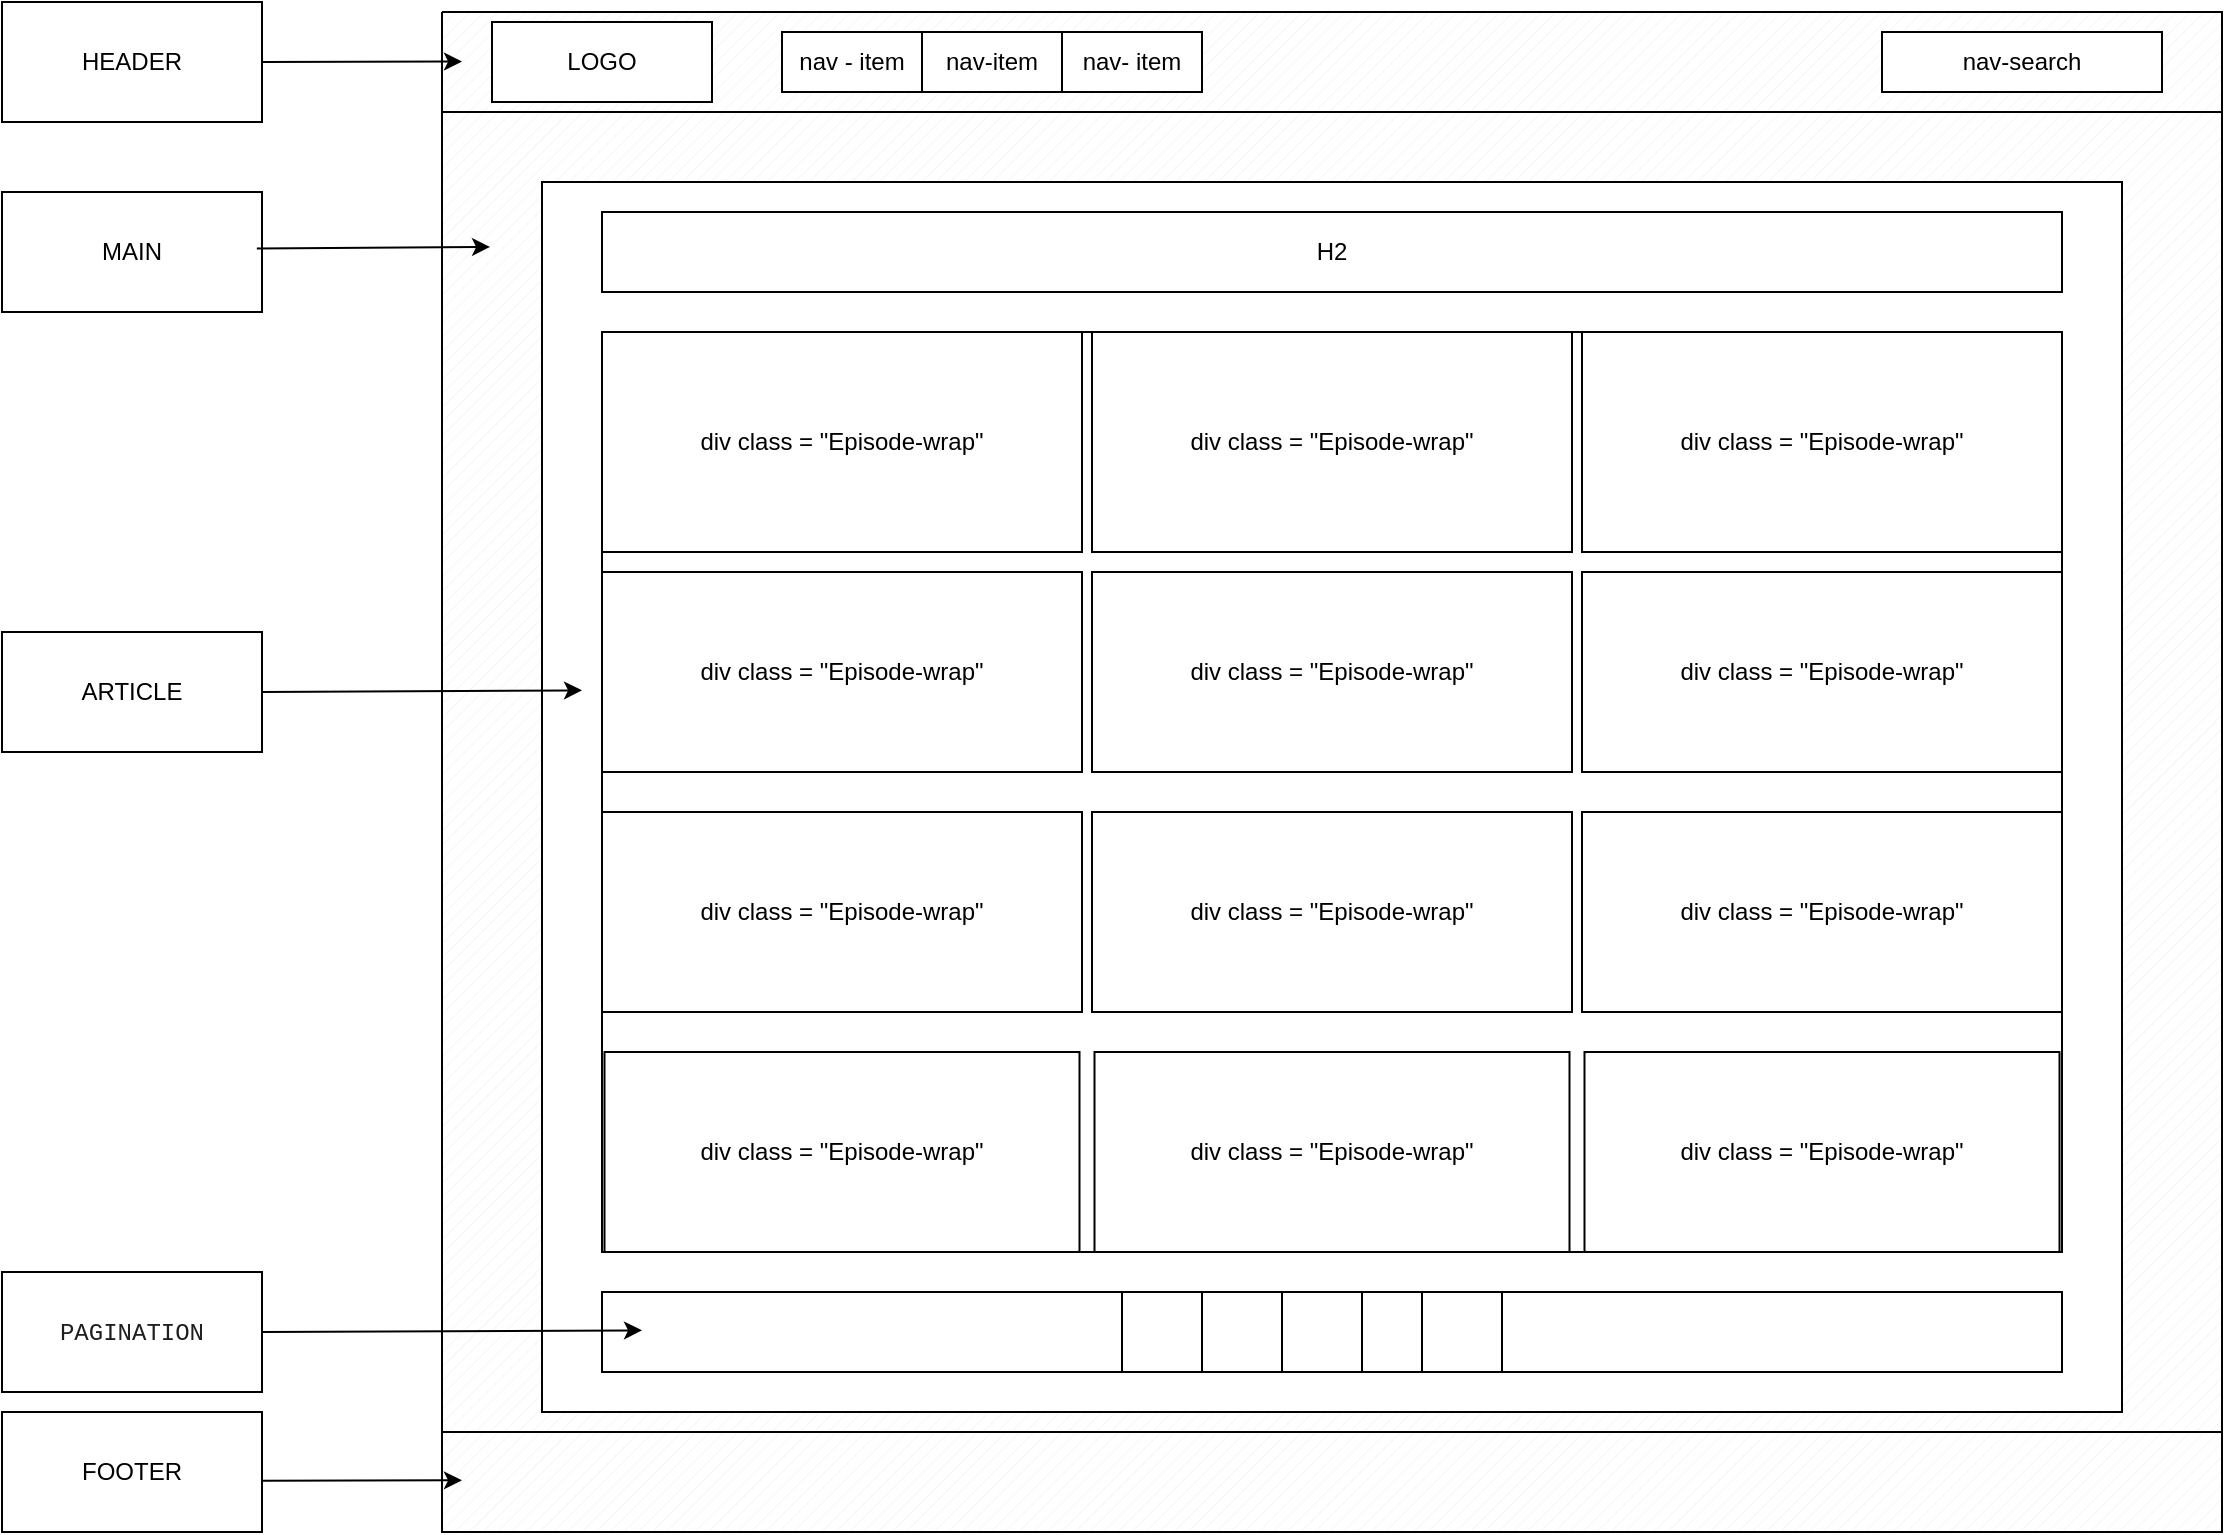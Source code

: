 <mxfile version="26.0.12">
  <diagram name="Page-1" id="tnoHVawWVauWBKUUOApl">
    <mxGraphModel dx="2934" dy="1130" grid="1" gridSize="10" guides="1" tooltips="1" connect="1" arrows="1" fold="1" page="1" pageScale="1" pageWidth="850" pageHeight="1100" math="0" shadow="0">
      <root>
        <mxCell id="0" />
        <mxCell id="1" parent="0" />
        <mxCell id="jpKD6d3QeLW8SZ5XdmQi-2" value="" style="verticalLabelPosition=bottom;verticalAlign=top;html=1;shape=mxgraph.basic.patternFillRect;fillStyle=diag;step=5;fillStrokeWidth=0.2;fillStrokeColor=#dddddd;" parent="1" vertex="1">
          <mxGeometry x="-280" y="80" width="890" height="50" as="geometry" />
        </mxCell>
        <mxCell id="jpKD6d3QeLW8SZ5XdmQi-3" value="LOGO" style="rounded=0;whiteSpace=wrap;html=1;" parent="1" vertex="1">
          <mxGeometry x="-255" y="85" width="110" height="40" as="geometry" />
        </mxCell>
        <mxCell id="jpKD6d3QeLW8SZ5XdmQi-4" value="nav - item" style="rounded=0;whiteSpace=wrap;html=1;" parent="1" vertex="1">
          <mxGeometry x="-110" y="90" width="70" height="30" as="geometry" />
        </mxCell>
        <mxCell id="jpKD6d3QeLW8SZ5XdmQi-5" value="nav-item" style="rounded=0;whiteSpace=wrap;html=1;" parent="1" vertex="1">
          <mxGeometry x="-40" y="90" width="70" height="30" as="geometry" />
        </mxCell>
        <mxCell id="jpKD6d3QeLW8SZ5XdmQi-6" value="nav- item" style="rounded=0;whiteSpace=wrap;html=1;" parent="1" vertex="1">
          <mxGeometry x="30" y="90" width="70" height="30" as="geometry" />
        </mxCell>
        <mxCell id="jpKD6d3QeLW8SZ5XdmQi-7" value="nav-search" style="rounded=0;whiteSpace=wrap;html=1;" parent="1" vertex="1">
          <mxGeometry x="440" y="90" width="140" height="30" as="geometry" />
        </mxCell>
        <mxCell id="jpKD6d3QeLW8SZ5XdmQi-8" value="" style="verticalLabelPosition=bottom;verticalAlign=top;html=1;shape=mxgraph.basic.patternFillRect;fillStyle=diag;step=5;fillStrokeWidth=0.2;fillStrokeColor=#dddddd;" parent="1" vertex="1">
          <mxGeometry x="-280" y="130" width="890" height="710" as="geometry" />
        </mxCell>
        <mxCell id="jpKD6d3QeLW8SZ5XdmQi-9" value="" style="rounded=0;whiteSpace=wrap;html=1;" parent="1" vertex="1">
          <mxGeometry x="-230" y="165" width="790" height="615" as="geometry" />
        </mxCell>
        <mxCell id="jpKD6d3QeLW8SZ5XdmQi-11" value="H2" style="rounded=0;whiteSpace=wrap;html=1;" parent="1" vertex="1">
          <mxGeometry x="-200" y="180" width="730" height="40" as="geometry" />
        </mxCell>
        <mxCell id="jpKD6d3QeLW8SZ5XdmQi-12" value="" style="rounded=0;whiteSpace=wrap;html=1;" parent="1" vertex="1">
          <mxGeometry x="-200" y="240" width="730" height="460" as="geometry" />
        </mxCell>
        <mxCell id="jpKD6d3QeLW8SZ5XdmQi-13" value="div class = &quot;Episode-wrap&quot;" style="rounded=0;whiteSpace=wrap;html=1;" parent="1" vertex="1">
          <mxGeometry x="-200" y="240" width="240" height="110" as="geometry" />
        </mxCell>
        <mxCell id="jpKD6d3QeLW8SZ5XdmQi-25" value="div class = &quot;Episode-wrap&quot;" style="rounded=0;whiteSpace=wrap;html=1;" parent="1" vertex="1">
          <mxGeometry x="45" y="240" width="240" height="110" as="geometry" />
        </mxCell>
        <mxCell id="jpKD6d3QeLW8SZ5XdmQi-26" value="div class = &quot;Episode-wrap&quot;" style="rounded=0;whiteSpace=wrap;html=1;" parent="1" vertex="1">
          <mxGeometry x="-200" y="360" width="240" height="100" as="geometry" />
        </mxCell>
        <mxCell id="jpKD6d3QeLW8SZ5XdmQi-27" value="div class = &quot;Episode-wrap&quot;" style="rounded=0;whiteSpace=wrap;html=1;" parent="1" vertex="1">
          <mxGeometry x="290" y="240" width="240" height="110" as="geometry" />
        </mxCell>
        <mxCell id="jpKD6d3QeLW8SZ5XdmQi-28" value="div class = &quot;Episode-wrap&quot;" style="rounded=0;whiteSpace=wrap;html=1;" parent="1" vertex="1">
          <mxGeometry x="-200" y="480" width="240" height="100" as="geometry" />
        </mxCell>
        <mxCell id="jpKD6d3QeLW8SZ5XdmQi-29" value="div class = &quot;Episode-wrap&quot;" style="rounded=0;whiteSpace=wrap;html=1;" parent="1" vertex="1">
          <mxGeometry x="-198.75" y="600" width="237.5" height="100" as="geometry" />
        </mxCell>
        <mxCell id="jpKD6d3QeLW8SZ5XdmQi-36" value="div class = &quot;Episode-wrap&quot;" style="rounded=0;whiteSpace=wrap;html=1;" parent="1" vertex="1">
          <mxGeometry x="45" y="360" width="240" height="100" as="geometry" />
        </mxCell>
        <mxCell id="jpKD6d3QeLW8SZ5XdmQi-37" value="div class = &quot;Episode-wrap&quot;" style="rounded=0;whiteSpace=wrap;html=1;" parent="1" vertex="1">
          <mxGeometry x="45" y="480" width="240" height="100" as="geometry" />
        </mxCell>
        <mxCell id="jpKD6d3QeLW8SZ5XdmQi-38" value="div class = &quot;Episode-wrap&quot;" style="rounded=0;whiteSpace=wrap;html=1;" parent="1" vertex="1">
          <mxGeometry x="46.25" y="600" width="237.5" height="100" as="geometry" />
        </mxCell>
        <mxCell id="jpKD6d3QeLW8SZ5XdmQi-39" value="div class = &quot;Episode-wrap&quot;" style="rounded=0;whiteSpace=wrap;html=1;" parent="1" vertex="1">
          <mxGeometry x="290" y="360" width="240" height="100" as="geometry" />
        </mxCell>
        <mxCell id="jpKD6d3QeLW8SZ5XdmQi-40" value="div class = &quot;Episode-wrap&quot;" style="rounded=0;whiteSpace=wrap;html=1;" parent="1" vertex="1">
          <mxGeometry x="290" y="480" width="240" height="100" as="geometry" />
        </mxCell>
        <mxCell id="jpKD6d3QeLW8SZ5XdmQi-41" value="div class = &quot;Episode-wrap&quot;" style="rounded=0;whiteSpace=wrap;html=1;" parent="1" vertex="1">
          <mxGeometry x="291.25" y="600" width="237.5" height="100" as="geometry" />
        </mxCell>
        <mxCell id="jpKD6d3QeLW8SZ5XdmQi-43" value="" style="rounded=0;whiteSpace=wrap;html=1;" parent="1" vertex="1">
          <mxGeometry x="-200" y="720" width="730" height="40" as="geometry" />
        </mxCell>
        <mxCell id="jpKD6d3QeLW8SZ5XdmQi-44" value="" style="whiteSpace=wrap;html=1;aspect=fixed;" parent="1" vertex="1">
          <mxGeometry x="60" y="720" width="40" height="40" as="geometry" />
        </mxCell>
        <mxCell id="jpKD6d3QeLW8SZ5XdmQi-45" value="" style="whiteSpace=wrap;html=1;aspect=fixed;" parent="1" vertex="1">
          <mxGeometry x="140" y="720" width="40" height="40" as="geometry" />
        </mxCell>
        <mxCell id="jpKD6d3QeLW8SZ5XdmQi-46" value="" style="whiteSpace=wrap;html=1;aspect=fixed;" parent="1" vertex="1">
          <mxGeometry x="180" y="720" width="40" height="40" as="geometry" />
        </mxCell>
        <mxCell id="jpKD6d3QeLW8SZ5XdmQi-47" value="" style="whiteSpace=wrap;html=1;aspect=fixed;" parent="1" vertex="1">
          <mxGeometry x="210" y="720" width="40" height="40" as="geometry" />
        </mxCell>
        <mxCell id="jpKD6d3QeLW8SZ5XdmQi-49" value="" style="whiteSpace=wrap;html=1;aspect=fixed;" parent="1" vertex="1">
          <mxGeometry x="100" y="720" width="40" height="40" as="geometry" />
        </mxCell>
        <mxCell id="jpKD6d3QeLW8SZ5XdmQi-52" value="" style="verticalLabelPosition=bottom;verticalAlign=top;html=1;shape=mxgraph.basic.patternFillRect;fillStyle=diag;step=5;fillStrokeWidth=0.2;fillStrokeColor=#dddddd;" parent="1" vertex="1">
          <mxGeometry x="-280" y="790" width="890" height="50" as="geometry" />
        </mxCell>
        <mxCell id="jpKD6d3QeLW8SZ5XdmQi-53" value="HEADER" style="rounded=0;whiteSpace=wrap;html=1;" parent="1" vertex="1">
          <mxGeometry x="-500" y="75" width="130" height="60" as="geometry" />
        </mxCell>
        <mxCell id="jpKD6d3QeLW8SZ5XdmQi-55" value="" style="endArrow=classic;html=1;rounded=0;entryX=0;entryY=0.5;entryDx=0;entryDy=0;entryPerimeter=0;exitX=1;exitY=0.5;exitDx=0;exitDy=0;" parent="1" source="jpKD6d3QeLW8SZ5XdmQi-53" edge="1">
          <mxGeometry width="50" height="50" relative="1" as="geometry">
            <mxPoint x="-360" y="104.77" as="sourcePoint" />
            <mxPoint x="-270" y="104.77" as="targetPoint" />
          </mxGeometry>
        </mxCell>
        <mxCell id="jpKD6d3QeLW8SZ5XdmQi-56" value="MAIN" style="rounded=0;whiteSpace=wrap;html=1;" parent="1" vertex="1">
          <mxGeometry x="-500" y="170" width="130" height="60" as="geometry" />
        </mxCell>
        <mxCell id="jpKD6d3QeLW8SZ5XdmQi-57" value="ARTICLE" style="rounded=0;whiteSpace=wrap;html=1;" parent="1" vertex="1">
          <mxGeometry x="-500" y="390" width="130" height="60" as="geometry" />
        </mxCell>
        <mxCell id="jpKD6d3QeLW8SZ5XdmQi-58" value="FOOTER" style="rounded=0;whiteSpace=wrap;html=1;" parent="1" vertex="1">
          <mxGeometry x="-500" y="780" width="130" height="60" as="geometry" />
        </mxCell>
        <mxCell id="jpKD6d3QeLW8SZ5XdmQi-59" value="" style="endArrow=classic;html=1;rounded=0;entryX=0.027;entryY=0.095;entryDx=0;entryDy=0;entryPerimeter=0;exitX=1;exitY=0.75;exitDx=0;exitDy=0;" parent="1" target="jpKD6d3QeLW8SZ5XdmQi-8" edge="1">
          <mxGeometry width="50" height="50" relative="1" as="geometry">
            <mxPoint x="-372.59" y="198.26" as="sourcePoint" />
            <mxPoint x="-255.0" y="201.73" as="targetPoint" />
          </mxGeometry>
        </mxCell>
        <mxCell id="jpKD6d3QeLW8SZ5XdmQi-60" value="" style="endArrow=classic;html=1;rounded=0;entryX=0;entryY=0.5;entryDx=0;entryDy=0;entryPerimeter=0;exitX=1;exitY=0.5;exitDx=0;exitDy=0;" parent="1" source="jpKD6d3QeLW8SZ5XdmQi-57" edge="1">
          <mxGeometry width="50" height="50" relative="1" as="geometry">
            <mxPoint x="-300" y="419.17" as="sourcePoint" />
            <mxPoint x="-210" y="419.17" as="targetPoint" />
          </mxGeometry>
        </mxCell>
        <mxCell id="jpKD6d3QeLW8SZ5XdmQi-62" value="" style="endArrow=classic;html=1;rounded=0;entryX=0;entryY=0.5;entryDx=0;entryDy=0;entryPerimeter=0;exitX=1;exitY=0.5;exitDx=0;exitDy=0;" parent="1" edge="1">
          <mxGeometry width="50" height="50" relative="1" as="geometry">
            <mxPoint x="-370" y="814.4" as="sourcePoint" />
            <mxPoint x="-270" y="814.17" as="targetPoint" />
          </mxGeometry>
        </mxCell>
        <mxCell id="jpKD6d3QeLW8SZ5XdmQi-64" value="&lt;span style=&quot;color: rgb(31, 31, 31); font-family: consolas, &amp;quot;lucida console&amp;quot;, &amp;quot;courier new&amp;quot;, monospace; text-align: left; white-space-collapse: preserve; background-color: rgb(255, 255, 255);&quot;&gt;PAGINATION&lt;/span&gt;" style="rounded=0;whiteSpace=wrap;html=1;" parent="1" vertex="1">
          <mxGeometry x="-500" y="710" width="130" height="60" as="geometry" />
        </mxCell>
        <mxCell id="jpKD6d3QeLW8SZ5XdmQi-65" value="" style="endArrow=classic;html=1;rounded=0;entryX=0;entryY=0.5;entryDx=0;entryDy=0;entryPerimeter=0;exitX=1;exitY=0.5;exitDx=0;exitDy=0;" parent="1" source="jpKD6d3QeLW8SZ5XdmQi-64" edge="1">
          <mxGeometry width="50" height="50" relative="1" as="geometry">
            <mxPoint x="-340" y="740" as="sourcePoint" />
            <mxPoint x="-180" y="739.17" as="targetPoint" />
          </mxGeometry>
        </mxCell>
      </root>
    </mxGraphModel>
  </diagram>
</mxfile>
